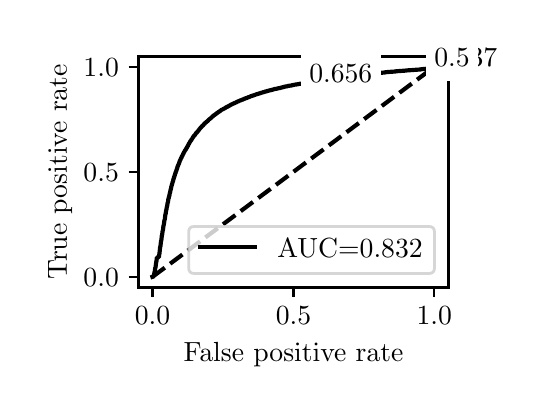 \begingroup%
\makeatletter%
\begin{pgfpicture}%
\pgfpathrectangle{\pgfpointorigin}{\pgfqpoint{2.45in}{1.798in}}%
\pgfusepath{use as bounding box, clip}%
\begin{pgfscope}%
\pgfsetbuttcap%
\pgfsetmiterjoin%
\definecolor{currentfill}{rgb}{1.0,1.0,1.0}%
\pgfsetfillcolor{currentfill}%
\pgfsetlinewidth{0.0pt}%
\definecolor{currentstroke}{rgb}{1.0,1.0,1.0}%
\pgfsetstrokecolor{currentstroke}%
\pgfsetdash{}{0pt}%
\pgfpathmoveto{\pgfqpoint{0.0in}{0.0in}}%
\pgfpathlineto{\pgfqpoint{2.45in}{0.0in}}%
\pgfpathlineto{\pgfqpoint{2.45in}{1.798in}}%
\pgfpathlineto{\pgfqpoint{0.0in}{1.798in}}%
\pgfpathlineto{\pgfqpoint{0.0in}{0.0in}}%
\pgfpathclose%
\pgfusepath{fill}%
\end{pgfscope}%
\begin{pgfscope}%
\pgfsetbuttcap%
\pgfsetmiterjoin%
\definecolor{currentfill}{rgb}{1.0,1.0,1.0}%
\pgfsetfillcolor{currentfill}%
\pgfsetlinewidth{0.0pt}%
\definecolor{currentstroke}{rgb}{0.0,0.0,0.0}%
\pgfsetstrokecolor{currentstroke}%
\pgfsetstrokeopacity{0.0}%
\pgfsetdash{}{0pt}%
\pgfpathmoveto{\pgfqpoint{0.554in}{0.499in}}%
\pgfpathlineto{\pgfqpoint{2.104in}{0.499in}}%
\pgfpathlineto{\pgfqpoint{2.104in}{1.654in}}%
\pgfpathlineto{\pgfqpoint{0.554in}{1.654in}}%
\pgfpathlineto{\pgfqpoint{0.554in}{0.499in}}%
\pgfpathclose%
\pgfusepath{fill}%
\end{pgfscope}%
\begin{pgfscope}%
\pgfsetbuttcap%
\pgfsetroundjoin%
\definecolor{currentfill}{rgb}{0.0,0.0,0.0}%
\pgfsetfillcolor{currentfill}%
\pgfsetlinewidth{0.803pt}%
\definecolor{currentstroke}{rgb}{0.0,0.0,0.0}%
\pgfsetstrokecolor{currentstroke}%
\pgfsetdash{}{0pt}%
\pgfsys@defobject{currentmarker}{\pgfqpoint{0.0in}{-0.049in}}{\pgfqpoint{0.0in}{0.0in}}{%
\pgfpathmoveto{\pgfqpoint{0.0in}{0.0in}}%
\pgfpathlineto{\pgfqpoint{0.0in}{-0.049in}}%
\pgfusepath{stroke,fill}%
}%
\begin{pgfscope}%
\pgfsys@transformshift{0.624in}{0.499in}%
\pgfsys@useobject{currentmarker}{}%
\end{pgfscope}%
\end{pgfscope}%
\begin{pgfscope}%
\definecolor{textcolor}{rgb}{0.0,0.0,0.0}%
\pgfsetstrokecolor{textcolor}%
\pgfsetfillcolor{textcolor}%
\pgftext[x=0.624in,y=0.402in,,top]{\color{textcolor}\rmfamily\fontsize{10.0}{12.0}\selectfont \(\displaystyle {0.0}\)}%
\end{pgfscope}%
\begin{pgfscope}%
\pgfsetbuttcap%
\pgfsetroundjoin%
\definecolor{currentfill}{rgb}{0.0,0.0,0.0}%
\pgfsetfillcolor{currentfill}%
\pgfsetlinewidth{0.803pt}%
\definecolor{currentstroke}{rgb}{0.0,0.0,0.0}%
\pgfsetstrokecolor{currentstroke}%
\pgfsetdash{}{0pt}%
\pgfsys@defobject{currentmarker}{\pgfqpoint{0.0in}{-0.049in}}{\pgfqpoint{0.0in}{0.0in}}{%
\pgfpathmoveto{\pgfqpoint{0.0in}{0.0in}}%
\pgfpathlineto{\pgfqpoint{0.0in}{-0.049in}}%
\pgfusepath{stroke,fill}%
}%
\begin{pgfscope}%
\pgfsys@transformshift{1.329in}{0.499in}%
\pgfsys@useobject{currentmarker}{}%
\end{pgfscope}%
\end{pgfscope}%
\begin{pgfscope}%
\definecolor{textcolor}{rgb}{0.0,0.0,0.0}%
\pgfsetstrokecolor{textcolor}%
\pgfsetfillcolor{textcolor}%
\pgftext[x=1.329in,y=0.402in,,top]{\color{textcolor}\rmfamily\fontsize{10.0}{12.0}\selectfont \(\displaystyle {0.5}\)}%
\end{pgfscope}%
\begin{pgfscope}%
\pgfsetbuttcap%
\pgfsetroundjoin%
\definecolor{currentfill}{rgb}{0.0,0.0,0.0}%
\pgfsetfillcolor{currentfill}%
\pgfsetlinewidth{0.803pt}%
\definecolor{currentstroke}{rgb}{0.0,0.0,0.0}%
\pgfsetstrokecolor{currentstroke}%
\pgfsetdash{}{0pt}%
\pgfsys@defobject{currentmarker}{\pgfqpoint{0.0in}{-0.049in}}{\pgfqpoint{0.0in}{0.0in}}{%
\pgfpathmoveto{\pgfqpoint{0.0in}{0.0in}}%
\pgfpathlineto{\pgfqpoint{0.0in}{-0.049in}}%
\pgfusepath{stroke,fill}%
}%
\begin{pgfscope}%
\pgfsys@transformshift{2.033in}{0.499in}%
\pgfsys@useobject{currentmarker}{}%
\end{pgfscope}%
\end{pgfscope}%
\begin{pgfscope}%
\definecolor{textcolor}{rgb}{0.0,0.0,0.0}%
\pgfsetstrokecolor{textcolor}%
\pgfsetfillcolor{textcolor}%
\pgftext[x=2.033in,y=0.402in,,top]{\color{textcolor}\rmfamily\fontsize{10.0}{12.0}\selectfont \(\displaystyle {1.0}\)}%
\end{pgfscope}%
\begin{pgfscope}%
\definecolor{textcolor}{rgb}{0.0,0.0,0.0}%
\pgfsetstrokecolor{textcolor}%
\pgfsetfillcolor{textcolor}%
\pgftext[x=1.329in,y=0.223in,,top]{\color{textcolor}\rmfamily\fontsize{10.0}{12.0}\selectfont False positive rate}%
\end{pgfscope}%
\begin{pgfscope}%
\pgfsetbuttcap%
\pgfsetroundjoin%
\definecolor{currentfill}{rgb}{0.0,0.0,0.0}%
\pgfsetfillcolor{currentfill}%
\pgfsetlinewidth{0.803pt}%
\definecolor{currentstroke}{rgb}{0.0,0.0,0.0}%
\pgfsetstrokecolor{currentstroke}%
\pgfsetdash{}{0pt}%
\pgfsys@defobject{currentmarker}{\pgfqpoint{-0.049in}{0.0in}}{\pgfqpoint{-0.0in}{0.0in}}{%
\pgfpathmoveto{\pgfqpoint{-0.0in}{0.0in}}%
\pgfpathlineto{\pgfqpoint{-0.049in}{0.0in}}%
\pgfusepath{stroke,fill}%
}%
\begin{pgfscope}%
\pgfsys@transformshift{0.554in}{0.552in}%
\pgfsys@useobject{currentmarker}{}%
\end{pgfscope}%
\end{pgfscope}%
\begin{pgfscope}%
\definecolor{textcolor}{rgb}{0.0,0.0,0.0}%
\pgfsetstrokecolor{textcolor}%
\pgfsetfillcolor{textcolor}%
\pgftext[x=0.279in, y=0.504in, left, base]{\color{textcolor}\rmfamily\fontsize{10.0}{12.0}\selectfont \(\displaystyle {0.0}\)}%
\end{pgfscope}%
\begin{pgfscope}%
\pgfsetbuttcap%
\pgfsetroundjoin%
\definecolor{currentfill}{rgb}{0.0,0.0,0.0}%
\pgfsetfillcolor{currentfill}%
\pgfsetlinewidth{0.803pt}%
\definecolor{currentstroke}{rgb}{0.0,0.0,0.0}%
\pgfsetstrokecolor{currentstroke}%
\pgfsetdash{}{0pt}%
\pgfsys@defobject{currentmarker}{\pgfqpoint{-0.049in}{0.0in}}{\pgfqpoint{-0.0in}{0.0in}}{%
\pgfpathmoveto{\pgfqpoint{-0.0in}{0.0in}}%
\pgfpathlineto{\pgfqpoint{-0.049in}{0.0in}}%
\pgfusepath{stroke,fill}%
}%
\begin{pgfscope}%
\pgfsys@transformshift{0.554in}{1.077in}%
\pgfsys@useobject{currentmarker}{}%
\end{pgfscope}%
\end{pgfscope}%
\begin{pgfscope}%
\definecolor{textcolor}{rgb}{0.0,0.0,0.0}%
\pgfsetstrokecolor{textcolor}%
\pgfsetfillcolor{textcolor}%
\pgftext[x=0.279in, y=1.029in, left, base]{\color{textcolor}\rmfamily\fontsize{10.0}{12.0}\selectfont \(\displaystyle {0.5}\)}%
\end{pgfscope}%
\begin{pgfscope}%
\pgfsetbuttcap%
\pgfsetroundjoin%
\definecolor{currentfill}{rgb}{0.0,0.0,0.0}%
\pgfsetfillcolor{currentfill}%
\pgfsetlinewidth{0.803pt}%
\definecolor{currentstroke}{rgb}{0.0,0.0,0.0}%
\pgfsetstrokecolor{currentstroke}%
\pgfsetdash{}{0pt}%
\pgfsys@defobject{currentmarker}{\pgfqpoint{-0.049in}{0.0in}}{\pgfqpoint{-0.0in}{0.0in}}{%
\pgfpathmoveto{\pgfqpoint{-0.0in}{0.0in}}%
\pgfpathlineto{\pgfqpoint{-0.049in}{0.0in}}%
\pgfusepath{stroke,fill}%
}%
\begin{pgfscope}%
\pgfsys@transformshift{0.554in}{1.602in}%
\pgfsys@useobject{currentmarker}{}%
\end{pgfscope}%
\end{pgfscope}%
\begin{pgfscope}%
\definecolor{textcolor}{rgb}{0.0,0.0,0.0}%
\pgfsetstrokecolor{textcolor}%
\pgfsetfillcolor{textcolor}%
\pgftext[x=0.279in, y=1.554in, left, base]{\color{textcolor}\rmfamily\fontsize{10.0}{12.0}\selectfont \(\displaystyle {1.0}\)}%
\end{pgfscope}%
\begin{pgfscope}%
\definecolor{textcolor}{rgb}{0.0,0.0,0.0}%
\pgfsetstrokecolor{textcolor}%
\pgfsetfillcolor{textcolor}%
\pgftext[x=0.223in,y=1.077in,,bottom,rotate=90.0]{\color{textcolor}\rmfamily\fontsize{10.0}{12.0}\selectfont True positive rate}%
\end{pgfscope}%
\begin{pgfscope}%
\pgfpathrectangle{\pgfqpoint{0.554in}{0.499in}}{\pgfqpoint{1.55in}{1.155in}}%
\pgfusepath{clip}%
\pgfsetbuttcap%
\pgfsetroundjoin%
\pgfsetlinewidth{1.506pt}%
\definecolor{currentstroke}{rgb}{0.0,0.0,0.0}%
\pgfsetstrokecolor{currentstroke}%
\pgfsetdash{{5.55pt}{2.4pt}}{0.0pt}%
\pgfpathmoveto{\pgfqpoint{0.624in}{0.552in}}%
\pgfpathlineto{\pgfqpoint{2.033in}{1.602in}}%
\pgfusepath{stroke}%
\end{pgfscope}%
\begin{pgfscope}%
\pgfpathrectangle{\pgfqpoint{0.554in}{0.499in}}{\pgfqpoint{1.55in}{1.155in}}%
\pgfusepath{clip}%
\pgfsetrectcap%
\pgfsetroundjoin%
\pgfsetlinewidth{1.506pt}%
\definecolor{currentstroke}{rgb}{0.0,0.0,0.0}%
\pgfsetstrokecolor{currentstroke}%
\pgfsetdash{}{0pt}%
\pgfpathmoveto{\pgfqpoint{0.624in}{0.552in}}%
\pgfpathlineto{\pgfqpoint{0.627in}{0.553in}}%
\pgfpathlineto{\pgfqpoint{0.629in}{0.554in}}%
\pgfpathlineto{\pgfqpoint{0.629in}{0.555in}}%
\pgfpathlineto{\pgfqpoint{0.63in}{0.558in}}%
\pgfpathlineto{\pgfqpoint{0.631in}{0.56in}}%
\pgfpathlineto{\pgfqpoint{0.632in}{0.564in}}%
\pgfpathlineto{\pgfqpoint{0.632in}{0.565in}}%
\pgfpathlineto{\pgfqpoint{0.633in}{0.569in}}%
\pgfpathlineto{\pgfqpoint{0.633in}{0.57in}}%
\pgfpathlineto{\pgfqpoint{0.634in}{0.576in}}%
\pgfpathlineto{\pgfqpoint{0.635in}{0.577in}}%
\pgfpathlineto{\pgfqpoint{0.636in}{0.582in}}%
\pgfpathlineto{\pgfqpoint{0.636in}{0.583in}}%
\pgfpathlineto{\pgfqpoint{0.637in}{0.59in}}%
\pgfpathlineto{\pgfqpoint{0.637in}{0.591in}}%
\pgfpathlineto{\pgfqpoint{0.638in}{0.597in}}%
\pgfpathlineto{\pgfqpoint{0.639in}{0.598in}}%
\pgfpathlineto{\pgfqpoint{0.64in}{0.605in}}%
\pgfpathlineto{\pgfqpoint{0.64in}{0.606in}}%
\pgfpathlineto{\pgfqpoint{0.641in}{0.612in}}%
\pgfpathlineto{\pgfqpoint{0.641in}{0.614in}}%
\pgfpathlineto{\pgfqpoint{0.642in}{0.621in}}%
\pgfpathlineto{\pgfqpoint{0.642in}{0.622in}}%
\pgfpathlineto{\pgfqpoint{0.644in}{0.631in}}%
\pgfpathlineto{\pgfqpoint{0.644in}{0.632in}}%
\pgfpathlineto{\pgfqpoint{0.645in}{0.639in}}%
\pgfpathlineto{\pgfqpoint{0.645in}{0.641in}}%
\pgfpathlineto{\pgfqpoint{0.646in}{0.649in}}%
\pgfpathlineto{\pgfqpoint{0.656in}{0.65in}}%
\pgfpathlineto{\pgfqpoint{0.657in}{0.659in}}%
\pgfpathlineto{\pgfqpoint{0.657in}{0.66in}}%
\pgfpathlineto{\pgfqpoint{0.659in}{0.669in}}%
\pgfpathlineto{\pgfqpoint{0.659in}{0.67in}}%
\pgfpathlineto{\pgfqpoint{0.66in}{0.679in}}%
\pgfpathlineto{\pgfqpoint{0.66in}{0.68in}}%
\pgfpathlineto{\pgfqpoint{0.661in}{0.688in}}%
\pgfpathlineto{\pgfqpoint{0.661in}{0.69in}}%
\pgfpathlineto{\pgfqpoint{0.662in}{0.698in}}%
\pgfpathlineto{\pgfqpoint{0.662in}{0.699in}}%
\pgfpathlineto{\pgfqpoint{0.664in}{0.706in}}%
\pgfpathlineto{\pgfqpoint{0.664in}{0.707in}}%
\pgfpathlineto{\pgfqpoint{0.665in}{0.715in}}%
\pgfpathlineto{\pgfqpoint{0.665in}{0.716in}}%
\pgfpathlineto{\pgfqpoint{0.666in}{0.724in}}%
\pgfpathlineto{\pgfqpoint{0.666in}{0.725in}}%
\pgfpathlineto{\pgfqpoint{0.667in}{0.732in}}%
\pgfpathlineto{\pgfqpoint{0.668in}{0.734in}}%
\pgfpathlineto{\pgfqpoint{0.669in}{0.741in}}%
\pgfpathlineto{\pgfqpoint{0.669in}{0.742in}}%
\pgfpathlineto{\pgfqpoint{0.67in}{0.751in}}%
\pgfpathlineto{\pgfqpoint{0.67in}{0.752in}}%
\pgfpathlineto{\pgfqpoint{0.671in}{0.76in}}%
\pgfpathlineto{\pgfqpoint{0.672in}{0.761in}}%
\pgfpathlineto{\pgfqpoint{0.673in}{0.767in}}%
\pgfpathlineto{\pgfqpoint{0.673in}{0.768in}}%
\pgfpathlineto{\pgfqpoint{0.674in}{0.776in}}%
\pgfpathlineto{\pgfqpoint{0.674in}{0.777in}}%
\pgfpathlineto{\pgfqpoint{0.675in}{0.783in}}%
\pgfpathlineto{\pgfqpoint{0.676in}{0.784in}}%
\pgfpathlineto{\pgfqpoint{0.677in}{0.791in}}%
\pgfpathlineto{\pgfqpoint{0.677in}{0.792in}}%
\pgfpathlineto{\pgfqpoint{0.678in}{0.8in}}%
\pgfpathlineto{\pgfqpoint{0.678in}{0.801in}}%
\pgfpathlineto{\pgfqpoint{0.679in}{0.807in}}%
\pgfpathlineto{\pgfqpoint{0.679in}{0.808in}}%
\pgfpathlineto{\pgfqpoint{0.681in}{0.814in}}%
\pgfpathlineto{\pgfqpoint{0.681in}{0.815in}}%
\pgfpathlineto{\pgfqpoint{0.682in}{0.822in}}%
\pgfpathlineto{\pgfqpoint{0.682in}{0.823in}}%
\pgfpathlineto{\pgfqpoint{0.683in}{0.829in}}%
\pgfpathlineto{\pgfqpoint{0.683in}{0.83in}}%
\pgfpathlineto{\pgfqpoint{0.684in}{0.837in}}%
\pgfpathlineto{\pgfqpoint{0.685in}{0.837in}}%
\pgfpathlineto{\pgfqpoint{0.686in}{0.843in}}%
\pgfpathlineto{\pgfqpoint{0.686in}{0.844in}}%
\pgfpathlineto{\pgfqpoint{0.687in}{0.851in}}%
\pgfpathlineto{\pgfqpoint{0.687in}{0.852in}}%
\pgfpathlineto{\pgfqpoint{0.688in}{0.86in}}%
\pgfpathlineto{\pgfqpoint{0.688in}{0.861in}}%
\pgfpathlineto{\pgfqpoint{0.69in}{0.868in}}%
\pgfpathlineto{\pgfqpoint{0.69in}{0.869in}}%
\pgfpathlineto{\pgfqpoint{0.691in}{0.875in}}%
\pgfpathlineto{\pgfqpoint{0.691in}{0.876in}}%
\pgfpathlineto{\pgfqpoint{0.692in}{0.882in}}%
\pgfpathlineto{\pgfqpoint{0.692in}{0.883in}}%
\pgfpathlineto{\pgfqpoint{0.694in}{0.889in}}%
\pgfpathlineto{\pgfqpoint{0.694in}{0.89in}}%
\pgfpathlineto{\pgfqpoint{0.695in}{0.896in}}%
\pgfpathlineto{\pgfqpoint{0.695in}{0.897in}}%
\pgfpathlineto{\pgfqpoint{0.696in}{0.903in}}%
\pgfpathlineto{\pgfqpoint{0.697in}{0.904in}}%
\pgfpathlineto{\pgfqpoint{0.698in}{0.91in}}%
\pgfpathlineto{\pgfqpoint{0.698in}{0.911in}}%
\pgfpathlineto{\pgfqpoint{0.699in}{0.917in}}%
\pgfpathlineto{\pgfqpoint{0.699in}{0.919in}}%
\pgfpathlineto{\pgfqpoint{0.7in}{0.923in}}%
\pgfpathlineto{\pgfqpoint{0.701in}{0.924in}}%
\pgfpathlineto{\pgfqpoint{0.702in}{0.93in}}%
\pgfpathlineto{\pgfqpoint{0.702in}{0.931in}}%
\pgfpathlineto{\pgfqpoint{0.703in}{0.937in}}%
\pgfpathlineto{\pgfqpoint{0.703in}{0.938in}}%
\pgfpathlineto{\pgfqpoint{0.704in}{0.944in}}%
\pgfpathlineto{\pgfqpoint{0.705in}{0.945in}}%
\pgfpathlineto{\pgfqpoint{0.706in}{0.949in}}%
\pgfpathlineto{\pgfqpoint{0.706in}{0.95in}}%
\pgfpathlineto{\pgfqpoint{0.707in}{0.955in}}%
\pgfpathlineto{\pgfqpoint{0.708in}{0.956in}}%
\pgfpathlineto{\pgfqpoint{0.709in}{0.961in}}%
\pgfpathlineto{\pgfqpoint{0.709in}{0.962in}}%
\pgfpathlineto{\pgfqpoint{0.71in}{0.967in}}%
\pgfpathlineto{\pgfqpoint{0.71in}{0.968in}}%
\pgfpathlineto{\pgfqpoint{0.711in}{0.972in}}%
\pgfpathlineto{\pgfqpoint{0.712in}{0.973in}}%
\pgfpathlineto{\pgfqpoint{0.713in}{0.978in}}%
\pgfpathlineto{\pgfqpoint{0.713in}{0.979in}}%
\pgfpathlineto{\pgfqpoint{0.714in}{0.984in}}%
\pgfpathlineto{\pgfqpoint{0.714in}{0.985in}}%
\pgfpathlineto{\pgfqpoint{0.715in}{0.99in}}%
\pgfpathlineto{\pgfqpoint{0.716in}{0.991in}}%
\pgfpathlineto{\pgfqpoint{0.717in}{0.996in}}%
\pgfpathlineto{\pgfqpoint{0.717in}{0.997in}}%
\pgfpathlineto{\pgfqpoint{0.718in}{1.002in}}%
\pgfpathlineto{\pgfqpoint{0.718in}{1.003in}}%
\pgfpathlineto{\pgfqpoint{0.72in}{1.008in}}%
\pgfpathlineto{\pgfqpoint{0.72in}{1.009in}}%
\pgfpathlineto{\pgfqpoint{0.721in}{1.013in}}%
\pgfpathlineto{\pgfqpoint{0.721in}{1.014in}}%
\pgfpathlineto{\pgfqpoint{0.723in}{1.018in}}%
\pgfpathlineto{\pgfqpoint{0.723in}{1.019in}}%
\pgfpathlineto{\pgfqpoint{0.724in}{1.023in}}%
\pgfpathlineto{\pgfqpoint{0.724in}{1.024in}}%
\pgfpathlineto{\pgfqpoint{0.725in}{1.027in}}%
\pgfpathlineto{\pgfqpoint{0.726in}{1.028in}}%
\pgfpathlineto{\pgfqpoint{0.727in}{1.032in}}%
\pgfpathlineto{\pgfqpoint{0.727in}{1.033in}}%
\pgfpathlineto{\pgfqpoint{0.728in}{1.036in}}%
\pgfpathlineto{\pgfqpoint{0.728in}{1.037in}}%
\pgfpathlineto{\pgfqpoint{0.729in}{1.042in}}%
\pgfpathlineto{\pgfqpoint{0.73in}{1.043in}}%
\pgfpathlineto{\pgfqpoint{0.731in}{1.046in}}%
\pgfpathlineto{\pgfqpoint{0.731in}{1.048in}}%
\pgfpathlineto{\pgfqpoint{0.732in}{1.051in}}%
\pgfpathlineto{\pgfqpoint{0.733in}{1.052in}}%
\pgfpathlineto{\pgfqpoint{0.734in}{1.055in}}%
\pgfpathlineto{\pgfqpoint{0.734in}{1.056in}}%
\pgfpathlineto{\pgfqpoint{0.735in}{1.06in}}%
\pgfpathlineto{\pgfqpoint{0.736in}{1.061in}}%
\pgfpathlineto{\pgfqpoint{0.737in}{1.065in}}%
\pgfpathlineto{\pgfqpoint{0.737in}{1.066in}}%
\pgfpathlineto{\pgfqpoint{0.738in}{1.069in}}%
\pgfpathlineto{\pgfqpoint{0.739in}{1.07in}}%
\pgfpathlineto{\pgfqpoint{0.74in}{1.074in}}%
\pgfpathlineto{\pgfqpoint{0.74in}{1.075in}}%
\pgfpathlineto{\pgfqpoint{0.741in}{1.078in}}%
\pgfpathlineto{\pgfqpoint{0.742in}{1.079in}}%
\pgfpathlineto{\pgfqpoint{0.743in}{1.082in}}%
\pgfpathlineto{\pgfqpoint{0.743in}{1.083in}}%
\pgfpathlineto{\pgfqpoint{0.744in}{1.086in}}%
\pgfpathlineto{\pgfqpoint{0.745in}{1.087in}}%
\pgfpathlineto{\pgfqpoint{0.746in}{1.091in}}%
\pgfpathlineto{\pgfqpoint{0.746in}{1.092in}}%
\pgfpathlineto{\pgfqpoint{0.748in}{1.096in}}%
\pgfpathlineto{\pgfqpoint{0.748in}{1.097in}}%
\pgfpathlineto{\pgfqpoint{0.749in}{1.101in}}%
\pgfpathlineto{\pgfqpoint{0.749in}{1.102in}}%
\pgfpathlineto{\pgfqpoint{0.75in}{1.105in}}%
\pgfpathlineto{\pgfqpoint{0.751in}{1.106in}}%
\pgfpathlineto{\pgfqpoint{0.752in}{1.108in}}%
\pgfpathlineto{\pgfqpoint{0.752in}{1.109in}}%
\pgfpathlineto{\pgfqpoint{0.753in}{1.112in}}%
\pgfpathlineto{\pgfqpoint{0.754in}{1.113in}}%
\pgfpathlineto{\pgfqpoint{0.755in}{1.116in}}%
\pgfpathlineto{\pgfqpoint{0.756in}{1.117in}}%
\pgfpathlineto{\pgfqpoint{0.757in}{1.12in}}%
\pgfpathlineto{\pgfqpoint{0.757in}{1.121in}}%
\pgfpathlineto{\pgfqpoint{0.758in}{1.125in}}%
\pgfpathlineto{\pgfqpoint{0.759in}{1.126in}}%
\pgfpathlineto{\pgfqpoint{0.76in}{1.129in}}%
\pgfpathlineto{\pgfqpoint{0.76in}{1.13in}}%
\pgfpathlineto{\pgfqpoint{0.761in}{1.133in}}%
\pgfpathlineto{\pgfqpoint{0.762in}{1.134in}}%
\pgfpathlineto{\pgfqpoint{0.763in}{1.137in}}%
\pgfpathlineto{\pgfqpoint{0.764in}{1.138in}}%
\pgfpathlineto{\pgfqpoint{0.765in}{1.14in}}%
\pgfpathlineto{\pgfqpoint{0.765in}{1.141in}}%
\pgfpathlineto{\pgfqpoint{0.766in}{1.144in}}%
\pgfpathlineto{\pgfqpoint{0.767in}{1.145in}}%
\pgfpathlineto{\pgfqpoint{0.768in}{1.147in}}%
\pgfpathlineto{\pgfqpoint{0.769in}{1.148in}}%
\pgfpathlineto{\pgfqpoint{0.77in}{1.15in}}%
\pgfpathlineto{\pgfqpoint{0.77in}{1.152in}}%
\pgfpathlineto{\pgfqpoint{0.771in}{1.155in}}%
\pgfpathlineto{\pgfqpoint{0.772in}{1.156in}}%
\pgfpathlineto{\pgfqpoint{0.773in}{1.158in}}%
\pgfpathlineto{\pgfqpoint{0.774in}{1.159in}}%
\pgfpathlineto{\pgfqpoint{0.775in}{1.161in}}%
\pgfpathlineto{\pgfqpoint{0.775in}{1.162in}}%
\pgfpathlineto{\pgfqpoint{0.777in}{1.164in}}%
\pgfpathlineto{\pgfqpoint{0.777in}{1.165in}}%
\pgfpathlineto{\pgfqpoint{0.778in}{1.168in}}%
\pgfpathlineto{\pgfqpoint{0.779in}{1.169in}}%
\pgfpathlineto{\pgfqpoint{0.78in}{1.171in}}%
\pgfpathlineto{\pgfqpoint{0.78in}{1.172in}}%
\pgfpathlineto{\pgfqpoint{0.781in}{1.174in}}%
\pgfpathlineto{\pgfqpoint{0.782in}{1.175in}}%
\pgfpathlineto{\pgfqpoint{0.783in}{1.177in}}%
\pgfpathlineto{\pgfqpoint{0.784in}{1.178in}}%
\pgfpathlineto{\pgfqpoint{0.785in}{1.179in}}%
\pgfpathlineto{\pgfqpoint{0.785in}{1.181in}}%
\pgfpathlineto{\pgfqpoint{0.786in}{1.183in}}%
\pgfpathlineto{\pgfqpoint{0.787in}{1.184in}}%
\pgfpathlineto{\pgfqpoint{0.788in}{1.186in}}%
\pgfpathlineto{\pgfqpoint{0.789in}{1.187in}}%
\pgfpathlineto{\pgfqpoint{0.79in}{1.188in}}%
\pgfpathlineto{\pgfqpoint{0.791in}{1.189in}}%
\pgfpathlineto{\pgfqpoint{0.792in}{1.191in}}%
\pgfpathlineto{\pgfqpoint{0.792in}{1.192in}}%
\pgfpathlineto{\pgfqpoint{0.793in}{1.194in}}%
\pgfpathlineto{\pgfqpoint{0.794in}{1.195in}}%
\pgfpathlineto{\pgfqpoint{0.795in}{1.197in}}%
\pgfpathlineto{\pgfqpoint{0.796in}{1.198in}}%
\pgfpathlineto{\pgfqpoint{0.797in}{1.2in}}%
\pgfpathlineto{\pgfqpoint{0.797in}{1.201in}}%
\pgfpathlineto{\pgfqpoint{0.798in}{1.203in}}%
\pgfpathlineto{\pgfqpoint{0.799in}{1.204in}}%
\pgfpathlineto{\pgfqpoint{0.8in}{1.206in}}%
\pgfpathlineto{\pgfqpoint{0.801in}{1.207in}}%
\pgfpathlineto{\pgfqpoint{0.802in}{1.209in}}%
\pgfpathlineto{\pgfqpoint{0.802in}{1.21in}}%
\pgfpathlineto{\pgfqpoint{0.804in}{1.213in}}%
\pgfpathlineto{\pgfqpoint{0.804in}{1.214in}}%
\pgfpathlineto{\pgfqpoint{0.805in}{1.216in}}%
\pgfpathlineto{\pgfqpoint{0.806in}{1.217in}}%
\pgfpathlineto{\pgfqpoint{0.807in}{1.219in}}%
\pgfpathlineto{\pgfqpoint{0.808in}{1.22in}}%
\pgfpathlineto{\pgfqpoint{0.809in}{1.222in}}%
\pgfpathlineto{\pgfqpoint{0.809in}{1.223in}}%
\pgfpathlineto{\pgfqpoint{0.811in}{1.225in}}%
\pgfpathlineto{\pgfqpoint{0.811in}{1.226in}}%
\pgfpathlineto{\pgfqpoint{0.812in}{1.228in}}%
\pgfpathlineto{\pgfqpoint{0.813in}{1.229in}}%
\pgfpathlineto{\pgfqpoint{0.814in}{1.231in}}%
\pgfpathlineto{\pgfqpoint{0.815in}{1.232in}}%
\pgfpathlineto{\pgfqpoint{0.816in}{1.233in}}%
\pgfpathlineto{\pgfqpoint{0.817in}{1.234in}}%
\pgfpathlineto{\pgfqpoint{0.818in}{1.236in}}%
\pgfpathlineto{\pgfqpoint{0.818in}{1.237in}}%
\pgfpathlineto{\pgfqpoint{0.819in}{1.239in}}%
\pgfpathlineto{\pgfqpoint{0.82in}{1.24in}}%
\pgfpathlineto{\pgfqpoint{0.821in}{1.241in}}%
\pgfpathlineto{\pgfqpoint{0.822in}{1.242in}}%
\pgfpathlineto{\pgfqpoint{0.823in}{1.244in}}%
\pgfpathlineto{\pgfqpoint{0.823in}{1.245in}}%
\pgfpathlineto{\pgfqpoint{0.825in}{1.247in}}%
\pgfpathlineto{\pgfqpoint{0.825in}{1.248in}}%
\pgfpathlineto{\pgfqpoint{0.827in}{1.25in}}%
\pgfpathlineto{\pgfqpoint{0.827in}{1.251in}}%
\pgfpathlineto{\pgfqpoint{0.828in}{1.253in}}%
\pgfpathlineto{\pgfqpoint{0.829in}{1.254in}}%
\pgfpathlineto{\pgfqpoint{0.83in}{1.255in}}%
\pgfpathlineto{\pgfqpoint{0.831in}{1.256in}}%
\pgfpathlineto{\pgfqpoint{0.832in}{1.258in}}%
\pgfpathlineto{\pgfqpoint{0.834in}{1.259in}}%
\pgfpathlineto{\pgfqpoint{0.835in}{1.26in}}%
\pgfpathlineto{\pgfqpoint{0.836in}{1.262in}}%
\pgfpathlineto{\pgfqpoint{0.837in}{1.263in}}%
\pgfpathlineto{\pgfqpoint{0.838in}{1.264in}}%
\pgfpathlineto{\pgfqpoint{0.839in}{1.266in}}%
\pgfpathlineto{\pgfqpoint{0.84in}{1.267in}}%
\pgfpathlineto{\pgfqpoint{0.841in}{1.268in}}%
\pgfpathlineto{\pgfqpoint{0.841in}{1.269in}}%
\pgfpathlineto{\pgfqpoint{0.842in}{1.271in}}%
\pgfpathlineto{\pgfqpoint{0.843in}{1.272in}}%
\pgfpathlineto{\pgfqpoint{0.845in}{1.273in}}%
\pgfpathlineto{\pgfqpoint{0.846in}{1.274in}}%
\pgfpathlineto{\pgfqpoint{0.847in}{1.275in}}%
\pgfpathlineto{\pgfqpoint{0.848in}{1.277in}}%
\pgfpathlineto{\pgfqpoint{0.849in}{1.278in}}%
\pgfpathlineto{\pgfqpoint{0.85in}{1.279in}}%
\pgfpathlineto{\pgfqpoint{0.851in}{1.28in}}%
\pgfpathlineto{\pgfqpoint{0.852in}{1.282in}}%
\pgfpathlineto{\pgfqpoint{0.853in}{1.283in}}%
\pgfpathlineto{\pgfqpoint{0.854in}{1.284in}}%
\pgfpathlineto{\pgfqpoint{0.855in}{1.285in}}%
\pgfpathlineto{\pgfqpoint{0.856in}{1.287in}}%
\pgfpathlineto{\pgfqpoint{0.857in}{1.288in}}%
\pgfpathlineto{\pgfqpoint{0.858in}{1.289in}}%
\pgfpathlineto{\pgfqpoint{0.859in}{1.291in}}%
\pgfpathlineto{\pgfqpoint{0.86in}{1.292in}}%
\pgfpathlineto{\pgfqpoint{0.861in}{1.293in}}%
\pgfpathlineto{\pgfqpoint{0.862in}{1.294in}}%
\pgfpathlineto{\pgfqpoint{0.863in}{1.296in}}%
\pgfpathlineto{\pgfqpoint{0.864in}{1.297in}}%
\pgfpathlineto{\pgfqpoint{0.865in}{1.298in}}%
\pgfpathlineto{\pgfqpoint{0.866in}{1.299in}}%
\pgfpathlineto{\pgfqpoint{0.867in}{1.3in}}%
\pgfpathlineto{\pgfqpoint{0.868in}{1.301in}}%
\pgfpathlineto{\pgfqpoint{0.869in}{1.302in}}%
\pgfpathlineto{\pgfqpoint{0.87in}{1.304in}}%
\pgfpathlineto{\pgfqpoint{0.871in}{1.305in}}%
\pgfpathlineto{\pgfqpoint{0.873in}{1.306in}}%
\pgfpathlineto{\pgfqpoint{0.874in}{1.307in}}%
\pgfpathlineto{\pgfqpoint{0.875in}{1.308in}}%
\pgfpathlineto{\pgfqpoint{0.876in}{1.309in}}%
\pgfpathlineto{\pgfqpoint{0.877in}{1.31in}}%
\pgfpathlineto{\pgfqpoint{0.878in}{1.311in}}%
\pgfpathlineto{\pgfqpoint{0.879in}{1.312in}}%
\pgfpathlineto{\pgfqpoint{0.88in}{1.314in}}%
\pgfpathlineto{\pgfqpoint{0.881in}{1.315in}}%
\pgfpathlineto{\pgfqpoint{0.882in}{1.316in}}%
\pgfpathlineto{\pgfqpoint{0.884in}{1.317in}}%
\pgfpathlineto{\pgfqpoint{0.885in}{1.318in}}%
\pgfpathlineto{\pgfqpoint{0.886in}{1.319in}}%
\pgfpathlineto{\pgfqpoint{0.887in}{1.321in}}%
\pgfpathlineto{\pgfqpoint{0.888in}{1.322in}}%
\pgfpathlineto{\pgfqpoint{0.889in}{1.323in}}%
\pgfpathlineto{\pgfqpoint{0.891in}{1.324in}}%
\pgfpathlineto{\pgfqpoint{0.892in}{1.325in}}%
\pgfpathlineto{\pgfqpoint{0.893in}{1.326in}}%
\pgfpathlineto{\pgfqpoint{0.894in}{1.327in}}%
\pgfpathlineto{\pgfqpoint{0.896in}{1.328in}}%
\pgfpathlineto{\pgfqpoint{0.897in}{1.329in}}%
\pgfpathlineto{\pgfqpoint{0.898in}{1.33in}}%
\pgfpathlineto{\pgfqpoint{0.899in}{1.331in}}%
\pgfpathlineto{\pgfqpoint{0.901in}{1.332in}}%
\pgfpathlineto{\pgfqpoint{0.902in}{1.334in}}%
\pgfpathlineto{\pgfqpoint{0.903in}{1.335in}}%
\pgfpathlineto{\pgfqpoint{0.904in}{1.336in}}%
\pgfpathlineto{\pgfqpoint{0.905in}{1.337in}}%
\pgfpathlineto{\pgfqpoint{0.906in}{1.338in}}%
\pgfpathlineto{\pgfqpoint{0.907in}{1.339in}}%
\pgfpathlineto{\pgfqpoint{0.908in}{1.34in}}%
\pgfpathlineto{\pgfqpoint{0.91in}{1.341in}}%
\pgfpathlineto{\pgfqpoint{0.911in}{1.342in}}%
\pgfpathlineto{\pgfqpoint{0.912in}{1.343in}}%
\pgfpathlineto{\pgfqpoint{0.913in}{1.344in}}%
\pgfpathlineto{\pgfqpoint{0.915in}{1.345in}}%
\pgfpathlineto{\pgfqpoint{0.916in}{1.346in}}%
\pgfpathlineto{\pgfqpoint{0.917in}{1.347in}}%
\pgfpathlineto{\pgfqpoint{0.918in}{1.348in}}%
\pgfpathlineto{\pgfqpoint{0.92in}{1.35in}}%
\pgfpathlineto{\pgfqpoint{0.921in}{1.351in}}%
\pgfpathlineto{\pgfqpoint{0.922in}{1.352in}}%
\pgfpathlineto{\pgfqpoint{0.923in}{1.353in}}%
\pgfpathlineto{\pgfqpoint{0.925in}{1.354in}}%
\pgfpathlineto{\pgfqpoint{0.926in}{1.355in}}%
\pgfpathlineto{\pgfqpoint{0.927in}{1.356in}}%
\pgfpathlineto{\pgfqpoint{0.928in}{1.357in}}%
\pgfpathlineto{\pgfqpoint{0.929in}{1.358in}}%
\pgfpathlineto{\pgfqpoint{0.93in}{1.359in}}%
\pgfpathlineto{\pgfqpoint{0.932in}{1.36in}}%
\pgfpathlineto{\pgfqpoint{0.933in}{1.361in}}%
\pgfpathlineto{\pgfqpoint{0.935in}{1.362in}}%
\pgfpathlineto{\pgfqpoint{0.936in}{1.363in}}%
\pgfpathlineto{\pgfqpoint{0.938in}{1.364in}}%
\pgfpathlineto{\pgfqpoint{0.939in}{1.365in}}%
\pgfpathlineto{\pgfqpoint{0.94in}{1.366in}}%
\pgfpathlineto{\pgfqpoint{0.941in}{1.367in}}%
\pgfpathlineto{\pgfqpoint{0.943in}{1.368in}}%
\pgfpathlineto{\pgfqpoint{0.944in}{1.369in}}%
\pgfpathlineto{\pgfqpoint{0.946in}{1.37in}}%
\pgfpathlineto{\pgfqpoint{0.947in}{1.371in}}%
\pgfpathlineto{\pgfqpoint{0.948in}{1.372in}}%
\pgfpathlineto{\pgfqpoint{0.949in}{1.373in}}%
\pgfpathlineto{\pgfqpoint{0.951in}{1.374in}}%
\pgfpathlineto{\pgfqpoint{0.952in}{1.375in}}%
\pgfpathlineto{\pgfqpoint{0.954in}{1.376in}}%
\pgfpathlineto{\pgfqpoint{0.955in}{1.377in}}%
\pgfpathlineto{\pgfqpoint{0.957in}{1.378in}}%
\pgfpathlineto{\pgfqpoint{0.958in}{1.379in}}%
\pgfpathlineto{\pgfqpoint{0.96in}{1.38in}}%
\pgfpathlineto{\pgfqpoint{0.961in}{1.381in}}%
\pgfpathlineto{\pgfqpoint{0.963in}{1.382in}}%
\pgfpathlineto{\pgfqpoint{0.964in}{1.383in}}%
\pgfpathlineto{\pgfqpoint{0.966in}{1.384in}}%
\pgfpathlineto{\pgfqpoint{0.966in}{1.385in}}%
\pgfpathlineto{\pgfqpoint{0.968in}{1.386in}}%
\pgfpathlineto{\pgfqpoint{0.969in}{1.387in}}%
\pgfpathlineto{\pgfqpoint{0.972in}{1.388in}}%
\pgfpathlineto{\pgfqpoint{0.973in}{1.388in}}%
\pgfpathlineto{\pgfqpoint{0.975in}{1.39in}}%
\pgfpathlineto{\pgfqpoint{0.976in}{1.39in}}%
\pgfpathlineto{\pgfqpoint{0.978in}{1.391in}}%
\pgfpathlineto{\pgfqpoint{0.979in}{1.392in}}%
\pgfpathlineto{\pgfqpoint{0.981in}{1.393in}}%
\pgfpathlineto{\pgfqpoint{0.982in}{1.393in}}%
\pgfpathlineto{\pgfqpoint{0.984in}{1.395in}}%
\pgfpathlineto{\pgfqpoint{0.985in}{1.395in}}%
\pgfpathlineto{\pgfqpoint{0.987in}{1.396in}}%
\pgfpathlineto{\pgfqpoint{0.988in}{1.397in}}%
\pgfpathlineto{\pgfqpoint{0.99in}{1.398in}}%
\pgfpathlineto{\pgfqpoint{0.991in}{1.399in}}%
\pgfpathlineto{\pgfqpoint{0.993in}{1.4in}}%
\pgfpathlineto{\pgfqpoint{0.994in}{1.401in}}%
\pgfpathlineto{\pgfqpoint{0.997in}{1.402in}}%
\pgfpathlineto{\pgfqpoint{0.998in}{1.402in}}%
\pgfpathlineto{\pgfqpoint{1.0in}{1.403in}}%
\pgfpathlineto{\pgfqpoint{1.001in}{1.404in}}%
\pgfpathlineto{\pgfqpoint{1.003in}{1.405in}}%
\pgfpathlineto{\pgfqpoint{1.004in}{1.406in}}%
\pgfpathlineto{\pgfqpoint{1.007in}{1.407in}}%
\pgfpathlineto{\pgfqpoint{1.008in}{1.407in}}%
\pgfpathlineto{\pgfqpoint{1.009in}{1.408in}}%
\pgfpathlineto{\pgfqpoint{1.01in}{1.409in}}%
\pgfpathlineto{\pgfqpoint{1.012in}{1.41in}}%
\pgfpathlineto{\pgfqpoint{1.013in}{1.411in}}%
\pgfpathlineto{\pgfqpoint{1.015in}{1.412in}}%
\pgfpathlineto{\pgfqpoint{1.016in}{1.413in}}%
\pgfpathlineto{\pgfqpoint{1.019in}{1.414in}}%
\pgfpathlineto{\pgfqpoint{1.02in}{1.414in}}%
\pgfpathlineto{\pgfqpoint{1.022in}{1.415in}}%
\pgfpathlineto{\pgfqpoint{1.023in}{1.416in}}%
\pgfpathlineto{\pgfqpoint{1.026in}{1.417in}}%
\pgfpathlineto{\pgfqpoint{1.027in}{1.418in}}%
\pgfpathlineto{\pgfqpoint{1.029in}{1.419in}}%
\pgfpathlineto{\pgfqpoint{1.03in}{1.419in}}%
\pgfpathlineto{\pgfqpoint{1.033in}{1.42in}}%
\pgfpathlineto{\pgfqpoint{1.034in}{1.421in}}%
\pgfpathlineto{\pgfqpoint{1.036in}{1.422in}}%
\pgfpathlineto{\pgfqpoint{1.038in}{1.422in}}%
\pgfpathlineto{\pgfqpoint{1.04in}{1.424in}}%
\pgfpathlineto{\pgfqpoint{1.041in}{1.424in}}%
\pgfpathlineto{\pgfqpoint{1.044in}{1.425in}}%
\pgfpathlineto{\pgfqpoint{1.045in}{1.426in}}%
\pgfpathlineto{\pgfqpoint{1.047in}{1.427in}}%
\pgfpathlineto{\pgfqpoint{1.048in}{1.428in}}%
\pgfpathlineto{\pgfqpoint{1.051in}{1.429in}}%
\pgfpathlineto{\pgfqpoint{1.052in}{1.429in}}%
\pgfpathlineto{\pgfqpoint{1.055in}{1.43in}}%
\pgfpathlineto{\pgfqpoint{1.056in}{1.431in}}%
\pgfpathlineto{\pgfqpoint{1.058in}{1.432in}}%
\pgfpathlineto{\pgfqpoint{1.059in}{1.432in}}%
\pgfpathlineto{\pgfqpoint{1.061in}{1.434in}}%
\pgfpathlineto{\pgfqpoint{1.062in}{1.434in}}%
\pgfpathlineto{\pgfqpoint{1.065in}{1.435in}}%
\pgfpathlineto{\pgfqpoint{1.066in}{1.435in}}%
\pgfpathlineto{\pgfqpoint{1.069in}{1.436in}}%
\pgfpathlineto{\pgfqpoint{1.07in}{1.437in}}%
\pgfpathlineto{\pgfqpoint{1.073in}{1.438in}}%
\pgfpathlineto{\pgfqpoint{1.074in}{1.438in}}%
\pgfpathlineto{\pgfqpoint{1.077in}{1.439in}}%
\pgfpathlineto{\pgfqpoint{1.077in}{1.44in}}%
\pgfpathlineto{\pgfqpoint{1.081in}{1.441in}}%
\pgfpathlineto{\pgfqpoint{1.082in}{1.442in}}%
\pgfpathlineto{\pgfqpoint{1.085in}{1.443in}}%
\pgfpathlineto{\pgfqpoint{1.086in}{1.443in}}%
\pgfpathlineto{\pgfqpoint{1.088in}{1.444in}}%
\pgfpathlineto{\pgfqpoint{1.089in}{1.445in}}%
\pgfpathlineto{\pgfqpoint{1.093in}{1.446in}}%
\pgfpathlineto{\pgfqpoint{1.094in}{1.446in}}%
\pgfpathlineto{\pgfqpoint{1.097in}{1.447in}}%
\pgfpathlineto{\pgfqpoint{1.098in}{1.448in}}%
\pgfpathlineto{\pgfqpoint{1.101in}{1.449in}}%
\pgfpathlineto{\pgfqpoint{1.102in}{1.45in}}%
\pgfpathlineto{\pgfqpoint{1.106in}{1.451in}}%
\pgfpathlineto{\pgfqpoint{1.107in}{1.451in}}%
\pgfpathlineto{\pgfqpoint{1.11in}{1.452in}}%
\pgfpathlineto{\pgfqpoint{1.111in}{1.453in}}%
\pgfpathlineto{\pgfqpoint{1.114in}{1.454in}}%
\pgfpathlineto{\pgfqpoint{1.115in}{1.455in}}%
\pgfpathlineto{\pgfqpoint{1.118in}{1.456in}}%
\pgfpathlineto{\pgfqpoint{1.119in}{1.456in}}%
\pgfpathlineto{\pgfqpoint{1.123in}{1.457in}}%
\pgfpathlineto{\pgfqpoint{1.124in}{1.458in}}%
\pgfpathlineto{\pgfqpoint{1.127in}{1.459in}}%
\pgfpathlineto{\pgfqpoint{1.128in}{1.459in}}%
\pgfpathlineto{\pgfqpoint{1.132in}{1.46in}}%
\pgfpathlineto{\pgfqpoint{1.133in}{1.461in}}%
\pgfpathlineto{\pgfqpoint{1.136in}{1.462in}}%
\pgfpathlineto{\pgfqpoint{1.138in}{1.462in}}%
\pgfpathlineto{\pgfqpoint{1.14in}{1.464in}}%
\pgfpathlineto{\pgfqpoint{1.141in}{1.464in}}%
\pgfpathlineto{\pgfqpoint{1.144in}{1.465in}}%
\pgfpathlineto{\pgfqpoint{1.146in}{1.465in}}%
\pgfpathlineto{\pgfqpoint{1.15in}{1.467in}}%
\pgfpathlineto{\pgfqpoint{1.151in}{1.467in}}%
\pgfpathlineto{\pgfqpoint{1.156in}{1.468in}}%
\pgfpathlineto{\pgfqpoint{1.157in}{1.469in}}%
\pgfpathlineto{\pgfqpoint{1.161in}{1.47in}}%
\pgfpathlineto{\pgfqpoint{1.162in}{1.47in}}%
\pgfpathlineto{\pgfqpoint{1.165in}{1.471in}}%
\pgfpathlineto{\pgfqpoint{1.166in}{1.472in}}%
\pgfpathlineto{\pgfqpoint{1.17in}{1.473in}}%
\pgfpathlineto{\pgfqpoint{1.171in}{1.473in}}%
\pgfpathlineto{\pgfqpoint{1.175in}{1.474in}}%
\pgfpathlineto{\pgfqpoint{1.176in}{1.475in}}%
\pgfpathlineto{\pgfqpoint{1.18in}{1.476in}}%
\pgfpathlineto{\pgfqpoint{1.181in}{1.476in}}%
\pgfpathlineto{\pgfqpoint{1.184in}{1.477in}}%
\pgfpathlineto{\pgfqpoint{1.185in}{1.478in}}%
\pgfpathlineto{\pgfqpoint{1.19in}{1.479in}}%
\pgfpathlineto{\pgfqpoint{1.191in}{1.479in}}%
\pgfpathlineto{\pgfqpoint{1.195in}{1.48in}}%
\pgfpathlineto{\pgfqpoint{1.197in}{1.481in}}%
\pgfpathlineto{\pgfqpoint{1.2in}{1.482in}}%
\pgfpathlineto{\pgfqpoint{1.201in}{1.482in}}%
\pgfpathlineto{\pgfqpoint{1.206in}{1.483in}}%
\pgfpathlineto{\pgfqpoint{1.207in}{1.484in}}%
\pgfpathlineto{\pgfqpoint{1.213in}{1.485in}}%
\pgfpathlineto{\pgfqpoint{1.214in}{1.485in}}%
\pgfpathlineto{\pgfqpoint{1.218in}{1.486in}}%
\pgfpathlineto{\pgfqpoint{1.219in}{1.486in}}%
\pgfpathlineto{\pgfqpoint{1.223in}{1.488in}}%
\pgfpathlineto{\pgfqpoint{1.224in}{1.488in}}%
\pgfpathlineto{\pgfqpoint{1.228in}{1.489in}}%
\pgfpathlineto{\pgfqpoint{1.229in}{1.489in}}%
\pgfpathlineto{\pgfqpoint{1.232in}{1.49in}}%
\pgfpathlineto{\pgfqpoint{1.233in}{1.491in}}%
\pgfpathlineto{\pgfqpoint{1.24in}{1.492in}}%
\pgfpathlineto{\pgfqpoint{1.241in}{1.492in}}%
\pgfpathlineto{\pgfqpoint{1.246in}{1.493in}}%
\pgfpathlineto{\pgfqpoint{1.247in}{1.493in}}%
\pgfpathlineto{\pgfqpoint{1.252in}{1.495in}}%
\pgfpathlineto{\pgfqpoint{1.253in}{1.495in}}%
\pgfpathlineto{\pgfqpoint{1.259in}{1.496in}}%
\pgfpathlineto{\pgfqpoint{1.26in}{1.496in}}%
\pgfpathlineto{\pgfqpoint{1.265in}{1.497in}}%
\pgfpathlineto{\pgfqpoint{1.266in}{1.498in}}%
\pgfpathlineto{\pgfqpoint{1.271in}{1.499in}}%
\pgfpathlineto{\pgfqpoint{1.272in}{1.499in}}%
\pgfpathlineto{\pgfqpoint{1.278in}{1.501in}}%
\pgfpathlineto{\pgfqpoint{1.279in}{1.501in}}%
\pgfpathlineto{\pgfqpoint{1.283in}{1.502in}}%
\pgfpathlineto{\pgfqpoint{1.284in}{1.503in}}%
\pgfpathlineto{\pgfqpoint{1.29in}{1.504in}}%
\pgfpathlineto{\pgfqpoint{1.291in}{1.504in}}%
\pgfpathlineto{\pgfqpoint{1.297in}{1.505in}}%
\pgfpathlineto{\pgfqpoint{1.298in}{1.505in}}%
\pgfpathlineto{\pgfqpoint{1.303in}{1.507in}}%
\pgfpathlineto{\pgfqpoint{1.304in}{1.507in}}%
\pgfpathlineto{\pgfqpoint{1.311in}{1.508in}}%
\pgfpathlineto{\pgfqpoint{1.312in}{1.508in}}%
\pgfpathlineto{\pgfqpoint{1.32in}{1.509in}}%
\pgfpathlineto{\pgfqpoint{1.321in}{1.51in}}%
\pgfpathlineto{\pgfqpoint{1.326in}{1.511in}}%
\pgfpathlineto{\pgfqpoint{1.326in}{1.511in}}%
\pgfpathlineto{\pgfqpoint{1.333in}{1.512in}}%
\pgfpathlineto{\pgfqpoint{1.334in}{1.513in}}%
\pgfpathlineto{\pgfqpoint{1.343in}{1.514in}}%
\pgfpathlineto{\pgfqpoint{1.344in}{1.514in}}%
\pgfpathlineto{\pgfqpoint{1.348in}{1.515in}}%
\pgfpathlineto{\pgfqpoint{1.349in}{1.515in}}%
\pgfpathlineto{\pgfqpoint{1.356in}{1.516in}}%
\pgfpathlineto{\pgfqpoint{1.357in}{1.517in}}%
\pgfpathlineto{\pgfqpoint{1.366in}{1.518in}}%
\pgfpathlineto{\pgfqpoint{1.367in}{1.518in}}%
\pgfpathlineto{\pgfqpoint{1.374in}{1.519in}}%
\pgfpathlineto{\pgfqpoint{1.375in}{1.519in}}%
\pgfpathlineto{\pgfqpoint{1.381in}{1.52in}}%
\pgfpathlineto{\pgfqpoint{1.382in}{1.521in}}%
\pgfpathlineto{\pgfqpoint{1.39in}{1.522in}}%
\pgfpathlineto{\pgfqpoint{1.391in}{1.522in}}%
\pgfpathlineto{\pgfqpoint{1.397in}{1.523in}}%
\pgfpathlineto{\pgfqpoint{1.398in}{1.523in}}%
\pgfpathlineto{\pgfqpoint{1.404in}{1.524in}}%
\pgfpathlineto{\pgfqpoint{1.405in}{1.524in}}%
\pgfpathlineto{\pgfqpoint{1.413in}{1.525in}}%
\pgfpathlineto{\pgfqpoint{1.414in}{1.526in}}%
\pgfpathlineto{\pgfqpoint{1.423in}{1.527in}}%
\pgfpathlineto{\pgfqpoint{1.424in}{1.527in}}%
\pgfpathlineto{\pgfqpoint{1.432in}{1.528in}}%
\pgfpathlineto{\pgfqpoint{1.432in}{1.528in}}%
\pgfpathlineto{\pgfqpoint{1.442in}{1.529in}}%
\pgfpathlineto{\pgfqpoint{1.442in}{1.529in}}%
\pgfpathlineto{\pgfqpoint{1.455in}{1.531in}}%
\pgfpathlineto{\pgfqpoint{1.456in}{1.531in}}%
\pgfpathlineto{\pgfqpoint{1.467in}{1.532in}}%
\pgfpathlineto{\pgfqpoint{1.468in}{1.532in}}%
\pgfpathlineto{\pgfqpoint{1.477in}{1.533in}}%
\pgfpathlineto{\pgfqpoint{1.477in}{1.533in}}%
\pgfpathlineto{\pgfqpoint{1.487in}{1.534in}}%
\pgfpathlineto{\pgfqpoint{1.488in}{1.535in}}%
\pgfpathlineto{\pgfqpoint{1.497in}{1.536in}}%
\pgfpathlineto{\pgfqpoint{1.497in}{1.536in}}%
\pgfpathlineto{\pgfqpoint{1.509in}{1.537in}}%
\pgfpathlineto{\pgfqpoint{1.509in}{1.537in}}%
\pgfpathlineto{\pgfqpoint{1.518in}{1.538in}}%
\pgfpathlineto{\pgfqpoint{1.518in}{1.538in}}%
\pgfpathlineto{\pgfqpoint{1.53in}{1.539in}}%
\pgfpathlineto{\pgfqpoint{1.531in}{1.54in}}%
\pgfpathlineto{\pgfqpoint{1.539in}{1.541in}}%
\pgfpathlineto{\pgfqpoint{1.54in}{1.541in}}%
\pgfpathlineto{\pgfqpoint{1.55in}{1.542in}}%
\pgfpathlineto{\pgfqpoint{1.551in}{1.542in}}%
\pgfpathlineto{\pgfqpoint{1.559in}{1.543in}}%
\pgfpathlineto{\pgfqpoint{1.56in}{1.543in}}%
\pgfpathlineto{\pgfqpoint{1.572in}{1.545in}}%
\pgfpathlineto{\pgfqpoint{1.573in}{1.545in}}%
\pgfpathlineto{\pgfqpoint{1.581in}{1.546in}}%
\pgfpathlineto{\pgfqpoint{1.581in}{1.546in}}%
\pgfpathlineto{\pgfqpoint{1.592in}{1.547in}}%
\pgfpathlineto{\pgfqpoint{1.593in}{1.547in}}%
\pgfpathlineto{\pgfqpoint{1.604in}{1.548in}}%
\pgfpathlineto{\pgfqpoint{1.604in}{1.548in}}%
\pgfpathlineto{\pgfqpoint{1.612in}{1.55in}}%
\pgfpathlineto{\pgfqpoint{1.613in}{1.55in}}%
\pgfpathlineto{\pgfqpoint{1.63in}{1.551in}}%
\pgfpathlineto{\pgfqpoint{1.631in}{1.551in}}%
\pgfpathlineto{\pgfqpoint{1.639in}{1.551in}}%
\pgfpathlineto{\pgfqpoint{1.64in}{1.561in}}%
\pgfpathlineto{\pgfqpoint{1.654in}{1.562in}}%
\pgfpathlineto{\pgfqpoint{1.654in}{1.562in}}%
\pgfpathlineto{\pgfqpoint{1.666in}{1.563in}}%
\pgfpathlineto{\pgfqpoint{1.667in}{1.563in}}%
\pgfpathlineto{\pgfqpoint{1.68in}{1.564in}}%
\pgfpathlineto{\pgfqpoint{1.681in}{1.565in}}%
\pgfpathlineto{\pgfqpoint{1.693in}{1.566in}}%
\pgfpathlineto{\pgfqpoint{1.694in}{1.566in}}%
\pgfpathlineto{\pgfqpoint{1.705in}{1.567in}}%
\pgfpathlineto{\pgfqpoint{1.706in}{1.567in}}%
\pgfpathlineto{\pgfqpoint{1.716in}{1.568in}}%
\pgfpathlineto{\pgfqpoint{1.717in}{1.568in}}%
\pgfpathlineto{\pgfqpoint{1.73in}{1.569in}}%
\pgfpathlineto{\pgfqpoint{1.731in}{1.57in}}%
\pgfpathlineto{\pgfqpoint{1.745in}{1.571in}}%
\pgfpathlineto{\pgfqpoint{1.746in}{1.571in}}%
\pgfpathlineto{\pgfqpoint{1.762in}{1.572in}}%
\pgfpathlineto{\pgfqpoint{1.762in}{1.572in}}%
\pgfpathlineto{\pgfqpoint{1.774in}{1.573in}}%
\pgfpathlineto{\pgfqpoint{1.775in}{1.573in}}%
\pgfpathlineto{\pgfqpoint{1.787in}{1.574in}}%
\pgfpathlineto{\pgfqpoint{1.788in}{1.575in}}%
\pgfpathlineto{\pgfqpoint{1.798in}{1.576in}}%
\pgfpathlineto{\pgfqpoint{1.798in}{1.576in}}%
\pgfpathlineto{\pgfqpoint{1.811in}{1.577in}}%
\pgfpathlineto{\pgfqpoint{1.811in}{1.577in}}%
\pgfpathlineto{\pgfqpoint{1.826in}{1.578in}}%
\pgfpathlineto{\pgfqpoint{1.826in}{1.578in}}%
\pgfpathlineto{\pgfqpoint{1.84in}{1.579in}}%
\pgfpathlineto{\pgfqpoint{1.841in}{1.58in}}%
\pgfpathlineto{\pgfqpoint{1.856in}{1.581in}}%
\pgfpathlineto{\pgfqpoint{1.857in}{1.581in}}%
\pgfpathlineto{\pgfqpoint{1.871in}{1.582in}}%
\pgfpathlineto{\pgfqpoint{1.872in}{1.582in}}%
\pgfpathlineto{\pgfqpoint{1.884in}{1.583in}}%
\pgfpathlineto{\pgfqpoint{1.885in}{1.583in}}%
\pgfpathlineto{\pgfqpoint{1.904in}{1.585in}}%
\pgfpathlineto{\pgfqpoint{1.905in}{1.585in}}%
\pgfpathlineto{\pgfqpoint{1.922in}{1.586in}}%
\pgfpathlineto{\pgfqpoint{1.923in}{1.586in}}%
\pgfpathlineto{\pgfqpoint{1.934in}{1.587in}}%
\pgfpathlineto{\pgfqpoint{1.935in}{1.587in}}%
\pgfpathlineto{\pgfqpoint{1.949in}{1.588in}}%
\pgfpathlineto{\pgfqpoint{1.949in}{1.588in}}%
\pgfpathlineto{\pgfqpoint{1.965in}{1.589in}}%
\pgfpathlineto{\pgfqpoint{1.966in}{1.59in}}%
\pgfpathlineto{\pgfqpoint{1.976in}{1.591in}}%
\pgfpathlineto{\pgfqpoint{1.976in}{1.591in}}%
\pgfpathlineto{\pgfqpoint{1.987in}{1.592in}}%
\pgfpathlineto{\pgfqpoint{1.988in}{1.592in}}%
\pgfpathlineto{\pgfqpoint{2.0in}{1.593in}}%
\pgfpathlineto{\pgfqpoint{2.001in}{1.594in}}%
\pgfpathlineto{\pgfqpoint{2.009in}{1.595in}}%
\pgfpathlineto{\pgfqpoint{2.01in}{1.595in}}%
\pgfpathlineto{\pgfqpoint{2.018in}{1.596in}}%
\pgfpathlineto{\pgfqpoint{2.019in}{1.596in}}%
\pgfpathlineto{\pgfqpoint{2.025in}{1.597in}}%
\pgfpathlineto{\pgfqpoint{2.026in}{1.598in}}%
\pgfpathlineto{\pgfqpoint{2.03in}{1.599in}}%
\pgfpathlineto{\pgfqpoint{2.03in}{1.599in}}%
\pgfpathlineto{\pgfqpoint{2.033in}{1.6in}}%
\pgfpathlineto{\pgfqpoint{2.033in}{1.602in}}%
\pgfpathlineto{\pgfqpoint{2.033in}{1.602in}}%
\pgfusepath{stroke}%
\end{pgfscope}%
\begin{pgfscope}%
\pgfsetrectcap%
\pgfsetmiterjoin%
\pgfsetlinewidth{0.803pt}%
\definecolor{currentstroke}{rgb}{0.0,0.0,0.0}%
\pgfsetstrokecolor{currentstroke}%
\pgfsetdash{}{0pt}%
\pgfpathmoveto{\pgfqpoint{0.554in}{0.499in}}%
\pgfpathlineto{\pgfqpoint{0.554in}{1.654in}}%
\pgfusepath{stroke}%
\end{pgfscope}%
\begin{pgfscope}%
\pgfsetrectcap%
\pgfsetmiterjoin%
\pgfsetlinewidth{0.803pt}%
\definecolor{currentstroke}{rgb}{0.0,0.0,0.0}%
\pgfsetstrokecolor{currentstroke}%
\pgfsetdash{}{0pt}%
\pgfpathmoveto{\pgfqpoint{2.104in}{0.499in}}%
\pgfpathlineto{\pgfqpoint{2.104in}{1.654in}}%
\pgfusepath{stroke}%
\end{pgfscope}%
\begin{pgfscope}%
\pgfsetrectcap%
\pgfsetmiterjoin%
\pgfsetlinewidth{0.803pt}%
\definecolor{currentstroke}{rgb}{0.0,0.0,0.0}%
\pgfsetstrokecolor{currentstroke}%
\pgfsetdash{}{0pt}%
\pgfpathmoveto{\pgfqpoint{0.554in}{0.499in}}%
\pgfpathlineto{\pgfqpoint{2.104in}{0.499in}}%
\pgfusepath{stroke}%
\end{pgfscope}%
\begin{pgfscope}%
\pgfsetrectcap%
\pgfsetmiterjoin%
\pgfsetlinewidth{0.803pt}%
\definecolor{currentstroke}{rgb}{0.0,0.0,0.0}%
\pgfsetstrokecolor{currentstroke}%
\pgfsetdash{}{0pt}%
\pgfpathmoveto{\pgfqpoint{0.554in}{1.654in}}%
\pgfpathlineto{\pgfqpoint{2.104in}{1.654in}}%
\pgfusepath{stroke}%
\end{pgfscope}%
\begin{pgfscope}%
\pgfsetbuttcap%
\pgfsetmiterjoin%
\definecolor{currentfill}{rgb}{1.0,1.0,1.0}%
\pgfsetfillcolor{currentfill}%
\pgfsetlinewidth{0.0pt}%
\definecolor{currentstroke}{rgb}{0.0,0.0,0.0}%
\pgfsetstrokecolor{currentstroke}%
\pgfsetstrokeopacity{0.0}%
\pgfsetdash{}{0pt}%
\pgfpathmoveto{\pgfqpoint{1.991in}{1.533in}}%
\pgfpathlineto{\pgfqpoint{2.391in}{1.533in}}%
\pgfpathlineto{\pgfqpoint{2.391in}{1.74in}}%
\pgfpathlineto{\pgfqpoint{1.991in}{1.74in}}%
\pgfpathlineto{\pgfqpoint{1.991in}{1.533in}}%
\pgfpathclose%
\pgfusepath{fill}%
\end{pgfscope}%
\begin{pgfscope}%
\definecolor{textcolor}{rgb}{0.0,0.0,0.0}%
\pgfsetstrokecolor{textcolor}%
\pgfsetfillcolor{textcolor}%
\pgftext[x=2.033in,y=1.602in,left,base]{\color{textcolor}\rmfamily\fontsize{10.0}{12.0}\selectfont 0.337}%
\end{pgfscope}%
\begin{pgfscope}%
\pgfsetbuttcap%
\pgfsetmiterjoin%
\definecolor{currentfill}{rgb}{1.0,1.0,1.0}%
\pgfsetfillcolor{currentfill}%
\pgfsetlinewidth{0.0pt}%
\definecolor{currentstroke}{rgb}{0.0,0.0,0.0}%
\pgfsetstrokecolor{currentstroke}%
\pgfsetstrokeopacity{0.0}%
\pgfsetdash{}{0pt}%
\pgfpathmoveto{\pgfqpoint{1.991in}{1.533in}}%
\pgfpathlineto{\pgfqpoint{2.252in}{1.533in}}%
\pgfpathlineto{\pgfqpoint{2.252in}{1.74in}}%
\pgfpathlineto{\pgfqpoint{1.991in}{1.74in}}%
\pgfpathlineto{\pgfqpoint{1.991in}{1.533in}}%
\pgfpathclose%
\pgfusepath{fill}%
\end{pgfscope}%
\begin{pgfscope}%
\definecolor{textcolor}{rgb}{0.0,0.0,0.0}%
\pgfsetstrokecolor{textcolor}%
\pgfsetfillcolor{textcolor}%
\pgftext[x=2.033in,y=1.602in,left,base]{\color{textcolor}\rmfamily\fontsize{10.0}{12.0}\selectfont 0.5}%
\end{pgfscope}%
\begin{pgfscope}%
\pgfsetbuttcap%
\pgfsetmiterjoin%
\definecolor{currentfill}{rgb}{1.0,1.0,1.0}%
\pgfsetfillcolor{currentfill}%
\pgfsetlinewidth{0.0pt}%
\definecolor{currentstroke}{rgb}{0.0,0.0,0.0}%
\pgfsetstrokecolor{currentstroke}%
\pgfsetstrokeopacity{0.0}%
\pgfsetdash{}{0pt}%
\pgfpathmoveto{\pgfqpoint{1.367in}{1.456in}}%
\pgfpathlineto{\pgfqpoint{1.767in}{1.456in}}%
\pgfpathlineto{\pgfqpoint{1.767in}{1.663in}}%
\pgfpathlineto{\pgfqpoint{1.367in}{1.663in}}%
\pgfpathlineto{\pgfqpoint{1.367in}{1.456in}}%
\pgfpathclose%
\pgfusepath{fill}%
\end{pgfscope}%
\begin{pgfscope}%
\definecolor{textcolor}{rgb}{0.0,0.0,0.0}%
\pgfsetstrokecolor{textcolor}%
\pgfsetfillcolor{textcolor}%
\pgftext[x=1.408in,y=1.525in,left,base]{\color{textcolor}\rmfamily\fontsize{10.0}{12.0}\selectfont 0.656}%
\end{pgfscope}%
\begin{pgfscope}%
\pgfsetbuttcap%
\pgfsetmiterjoin%
\definecolor{currentfill}{rgb}{1.0,1.0,1.0}%
\pgfsetfillcolor{currentfill}%
\pgfsetfillopacity{0.8}%
\pgfsetlinewidth{1.004pt}%
\definecolor{currentstroke}{rgb}{0.8,0.8,0.8}%
\pgfsetstrokecolor{currentstroke}%
\pgfsetstrokeopacity{0.8}%
\pgfsetdash{}{0pt}%
\pgfpathmoveto{\pgfqpoint{0.833in}{0.569in}}%
\pgfpathlineto{\pgfqpoint{2.006in}{0.569in}}%
\pgfpathquadraticcurveto{\pgfqpoint{2.034in}{0.569in}}{\pgfqpoint{2.034in}{0.597in}}%
\pgfpathlineto{\pgfqpoint{2.034in}{0.776in}}%
\pgfpathquadraticcurveto{\pgfqpoint{2.034in}{0.804in}}{\pgfqpoint{2.006in}{0.804in}}%
\pgfpathlineto{\pgfqpoint{0.833in}{0.804in}}%
\pgfpathquadraticcurveto{\pgfqpoint{0.805in}{0.804in}}{\pgfqpoint{0.805in}{0.776in}}%
\pgfpathlineto{\pgfqpoint{0.805in}{0.597in}}%
\pgfpathquadraticcurveto{\pgfqpoint{0.805in}{0.569in}}{\pgfqpoint{0.833in}{0.569in}}%
\pgfpathlineto{\pgfqpoint{0.833in}{0.569in}}%
\pgfpathclose%
\pgfusepath{stroke,fill}%
\end{pgfscope}%
\begin{pgfscope}%
\pgfsetrectcap%
\pgfsetroundjoin%
\pgfsetlinewidth{1.506pt}%
\definecolor{currentstroke}{rgb}{0.0,0.0,0.0}%
\pgfsetstrokecolor{currentstroke}%
\pgfsetdash{}{0pt}%
\pgfpathmoveto{\pgfqpoint{0.861in}{0.7in}}%
\pgfpathlineto{\pgfqpoint{0.999in}{0.7in}}%
\pgfpathlineto{\pgfqpoint{1.138in}{0.7in}}%
\pgfusepath{stroke}%
\end{pgfscope}%
\begin{pgfscope}%
\definecolor{textcolor}{rgb}{0.0,0.0,0.0}%
\pgfsetstrokecolor{textcolor}%
\pgfsetfillcolor{textcolor}%
\pgftext[x=1.249in,y=0.651in,left,base]{\color{textcolor}\rmfamily\fontsize{10.0}{12.0}\selectfont AUC=0.832}%
\end{pgfscope}%
\end{pgfpicture}%
\makeatother%
\endgroup%
